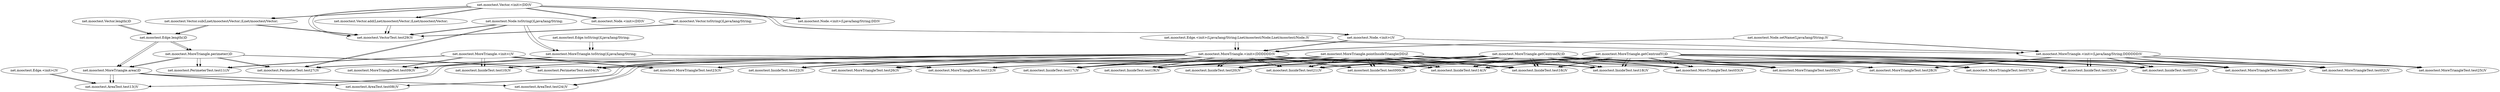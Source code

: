 digraph method {
    "net.mooctest.Edge.<init>()V" -> "net.mooctest.AreaTest.test13()V";
    "net.mooctest.Edge.<init>()V" -> "net.mooctest.AreaTest.test13()V";
    "net.mooctest.Edge.<init>(Ljava/lang/String;Lnet/mooctest/Node;Lnet/mooctest/Node;)V" -> "net.mooctest.MoreTriangle.<init>(DDDDDD)V";
    "net.mooctest.Edge.<init>(Ljava/lang/String;Lnet/mooctest/Node;Lnet/mooctest/Node;)V" -> "net.mooctest.MoreTriangle.<init>(DDDDDD)V";
    "net.mooctest.Edge.<init>(Ljava/lang/String;Lnet/mooctest/Node;Lnet/mooctest/Node;)V" -> "net.mooctest.MoreTriangle.<init>(Ljava/lang/String;DDDDDD)V";
    "net.mooctest.Edge.<init>(Ljava/lang/String;Lnet/mooctest/Node;Lnet/mooctest/Node;)V" -> "net.mooctest.MoreTriangle.<init>(Ljava/lang/String;DDDDDD)V";
    "net.mooctest.Edge.length()D" -> "net.mooctest.MoreTriangle.area()D";
    "net.mooctest.Edge.length()D" -> "net.mooctest.MoreTriangle.area()D";
    "net.mooctest.Edge.length()D" -> "net.mooctest.MoreTriangle.perimeter()D";
    "net.mooctest.Edge.length()D" -> "net.mooctest.MoreTriangle.perimeter()D";
    "net.mooctest.Edge.toString()Ljava/lang/String;" -> "net.mooctest.MoreTriangle.toString()Ljava/lang/String;";
    "net.mooctest.Edge.toString()Ljava/lang/String;" -> "net.mooctest.MoreTriangle.toString()Ljava/lang/String;";
    "net.mooctest.MoreTriangle.<init>()V" -> "net.mooctest.InsideTest.test10()V";
    "net.mooctest.MoreTriangle.<init>()V" -> "net.mooctest.InsideTest.test10()V";
    "net.mooctest.MoreTriangle.<init>()V" -> "net.mooctest.MoreTriangleTest.test09()V";
    "net.mooctest.MoreTriangle.<init>()V" -> "net.mooctest.MoreTriangleTest.test09()V";
    "net.mooctest.MoreTriangle.<init>()V" -> "net.mooctest.MoreTriangleTest.test12()V";
    "net.mooctest.MoreTriangle.<init>()V" -> "net.mooctest.MoreTriangleTest.test12()V";
    "net.mooctest.MoreTriangle.<init>()V" -> "net.mooctest.MoreTriangleTest.test23()V";
    "net.mooctest.MoreTriangle.<init>()V" -> "net.mooctest.MoreTriangleTest.test23()V";
    "net.mooctest.MoreTriangle.<init>()V" -> "net.mooctest.PerimeterTest.test11()V";
    "net.mooctest.MoreTriangle.<init>()V" -> "net.mooctest.PerimeterTest.test11()V";
    "net.mooctest.MoreTriangle.<init>(DDDDDD)V" -> "net.mooctest.AreaTest.test08()V";
    "net.mooctest.MoreTriangle.<init>(DDDDDD)V" -> "net.mooctest.AreaTest.test08()V";
    "net.mooctest.MoreTriangle.<init>(DDDDDD)V" -> "net.mooctest.AreaTest.test13()V";
    "net.mooctest.MoreTriangle.<init>(DDDDDD)V" -> "net.mooctest.AreaTest.test13()V";
    "net.mooctest.MoreTriangle.<init>(DDDDDD)V" -> "net.mooctest.AreaTest.test24()V";
    "net.mooctest.MoreTriangle.<init>(DDDDDD)V" -> "net.mooctest.AreaTest.test24()V";
    "net.mooctest.MoreTriangle.<init>(DDDDDD)V" -> "net.mooctest.InsideTest.test000()V";
    "net.mooctest.MoreTriangle.<init>(DDDDDD)V" -> "net.mooctest.InsideTest.test000()V";
    "net.mooctest.MoreTriangle.<init>(DDDDDD)V" -> "net.mooctest.InsideTest.test14()V";
    "net.mooctest.MoreTriangle.<init>(DDDDDD)V" -> "net.mooctest.InsideTest.test14()V";
    "net.mooctest.MoreTriangle.<init>(DDDDDD)V" -> "net.mooctest.InsideTest.test16()V";
    "net.mooctest.MoreTriangle.<init>(DDDDDD)V" -> "net.mooctest.InsideTest.test16()V";
    "net.mooctest.MoreTriangle.<init>(DDDDDD)V" -> "net.mooctest.InsideTest.test17()V";
    "net.mooctest.MoreTriangle.<init>(DDDDDD)V" -> "net.mooctest.InsideTest.test17()V";
    "net.mooctest.MoreTriangle.<init>(DDDDDD)V" -> "net.mooctest.InsideTest.test18()V";
    "net.mooctest.MoreTriangle.<init>(DDDDDD)V" -> "net.mooctest.InsideTest.test18()V";
    "net.mooctest.MoreTriangle.<init>(DDDDDD)V" -> "net.mooctest.InsideTest.test19()V";
    "net.mooctest.MoreTriangle.<init>(DDDDDD)V" -> "net.mooctest.InsideTest.test19()V";
    "net.mooctest.MoreTriangle.<init>(DDDDDD)V" -> "net.mooctest.InsideTest.test20()V";
    "net.mooctest.MoreTriangle.<init>(DDDDDD)V" -> "net.mooctest.InsideTest.test20()V";
    "net.mooctest.MoreTriangle.<init>(DDDDDD)V" -> "net.mooctest.InsideTest.test21()V";
    "net.mooctest.MoreTriangle.<init>(DDDDDD)V" -> "net.mooctest.InsideTest.test21()V";
    "net.mooctest.MoreTriangle.<init>(DDDDDD)V" -> "net.mooctest.InsideTest.test22()V";
    "net.mooctest.MoreTriangle.<init>(DDDDDD)V" -> "net.mooctest.InsideTest.test22()V";
    "net.mooctest.MoreTriangle.<init>(DDDDDD)V" -> "net.mooctest.MoreTriangleTest.test03()V";
    "net.mooctest.MoreTriangle.<init>(DDDDDD)V" -> "net.mooctest.MoreTriangleTest.test03()V";
    "net.mooctest.MoreTriangle.<init>(DDDDDD)V" -> "net.mooctest.MoreTriangleTest.test05()V";
    "net.mooctest.MoreTriangle.<init>(DDDDDD)V" -> "net.mooctest.MoreTriangleTest.test05()V";
    "net.mooctest.MoreTriangle.<init>(DDDDDD)V" -> "net.mooctest.MoreTriangleTest.test07()V";
    "net.mooctest.MoreTriangle.<init>(DDDDDD)V" -> "net.mooctest.MoreTriangleTest.test07()V";
    "net.mooctest.MoreTriangle.<init>(DDDDDD)V" -> "net.mooctest.MoreTriangleTest.test26()V";
    "net.mooctest.MoreTriangle.<init>(DDDDDD)V" -> "net.mooctest.MoreTriangleTest.test26()V";
    "net.mooctest.MoreTriangle.<init>(DDDDDD)V" -> "net.mooctest.PerimeterTest.test04()V";
    "net.mooctest.MoreTriangle.<init>(DDDDDD)V" -> "net.mooctest.PerimeterTest.test04()V";
    "net.mooctest.MoreTriangle.<init>(DDDDDD)V" -> "net.mooctest.PerimeterTest.test27()V";
    "net.mooctest.MoreTriangle.<init>(DDDDDD)V" -> "net.mooctest.PerimeterTest.test27()V";
    "net.mooctest.MoreTriangle.<init>(Ljava/lang/String;DDDDDD)V" -> "net.mooctest.InsideTest.test01()V";
    "net.mooctest.MoreTriangle.<init>(Ljava/lang/String;DDDDDD)V" -> "net.mooctest.InsideTest.test01()V";
    "net.mooctest.MoreTriangle.<init>(Ljava/lang/String;DDDDDD)V" -> "net.mooctest.InsideTest.test15()V";
    "net.mooctest.MoreTriangle.<init>(Ljava/lang/String;DDDDDD)V" -> "net.mooctest.InsideTest.test15()V";
    "net.mooctest.MoreTriangle.<init>(Ljava/lang/String;DDDDDD)V" -> "net.mooctest.MoreTriangleTest.test02()V";
    "net.mooctest.MoreTriangle.<init>(Ljava/lang/String;DDDDDD)V" -> "net.mooctest.MoreTriangleTest.test02()V";
    "net.mooctest.MoreTriangle.<init>(Ljava/lang/String;DDDDDD)V" -> "net.mooctest.MoreTriangleTest.test06()V";
    "net.mooctest.MoreTriangle.<init>(Ljava/lang/String;DDDDDD)V" -> "net.mooctest.MoreTriangleTest.test06()V";
    "net.mooctest.MoreTriangle.<init>(Ljava/lang/String;DDDDDD)V" -> "net.mooctest.MoreTriangleTest.test25()V";
    "net.mooctest.MoreTriangle.<init>(Ljava/lang/String;DDDDDD)V" -> "net.mooctest.MoreTriangleTest.test25()V";
    "net.mooctest.MoreTriangle.<init>(Ljava/lang/String;DDDDDD)V" -> "net.mooctest.MoreTriangleTest.test28()V";
    "net.mooctest.MoreTriangle.<init>(Ljava/lang/String;DDDDDD)V" -> "net.mooctest.MoreTriangleTest.test28()V";
    "net.mooctest.MoreTriangle.area()D" -> "net.mooctest.AreaTest.test08()V";
    "net.mooctest.MoreTriangle.area()D" -> "net.mooctest.AreaTest.test08()V";
    "net.mooctest.MoreTriangle.area()D" -> "net.mooctest.AreaTest.test13()V";
    "net.mooctest.MoreTriangle.area()D" -> "net.mooctest.AreaTest.test13()V";
    "net.mooctest.MoreTriangle.area()D" -> "net.mooctest.AreaTest.test24()V";
    "net.mooctest.MoreTriangle.area()D" -> "net.mooctest.AreaTest.test24()V";
    "net.mooctest.MoreTriangle.getCentroidX()D" -> "net.mooctest.InsideTest.test000()V";
    "net.mooctest.MoreTriangle.getCentroidX()D" -> "net.mooctest.InsideTest.test000()V";
    "net.mooctest.MoreTriangle.getCentroidX()D" -> "net.mooctest.InsideTest.test01()V";
    "net.mooctest.MoreTriangle.getCentroidX()D" -> "net.mooctest.InsideTest.test01()V";
    "net.mooctest.MoreTriangle.getCentroidX()D" -> "net.mooctest.InsideTest.test14()V";
    "net.mooctest.MoreTriangle.getCentroidX()D" -> "net.mooctest.InsideTest.test14()V";
    "net.mooctest.MoreTriangle.getCentroidX()D" -> "net.mooctest.InsideTest.test15()V";
    "net.mooctest.MoreTriangle.getCentroidX()D" -> "net.mooctest.InsideTest.test15()V";
    "net.mooctest.MoreTriangle.getCentroidX()D" -> "net.mooctest.InsideTest.test16()V";
    "net.mooctest.MoreTriangle.getCentroidX()D" -> "net.mooctest.InsideTest.test16()V";
    "net.mooctest.MoreTriangle.getCentroidX()D" -> "net.mooctest.InsideTest.test17()V";
    "net.mooctest.MoreTriangle.getCentroidX()D" -> "net.mooctest.InsideTest.test17()V";
    "net.mooctest.MoreTriangle.getCentroidX()D" -> "net.mooctest.InsideTest.test18()V";
    "net.mooctest.MoreTriangle.getCentroidX()D" -> "net.mooctest.InsideTest.test18()V";
    "net.mooctest.MoreTriangle.getCentroidX()D" -> "net.mooctest.InsideTest.test19()V";
    "net.mooctest.MoreTriangle.getCentroidX()D" -> "net.mooctest.InsideTest.test19()V";
    "net.mooctest.MoreTriangle.getCentroidX()D" -> "net.mooctest.InsideTest.test20()V";
    "net.mooctest.MoreTriangle.getCentroidX()D" -> "net.mooctest.InsideTest.test20()V";
    "net.mooctest.MoreTriangle.getCentroidX()D" -> "net.mooctest.InsideTest.test21()V";
    "net.mooctest.MoreTriangle.getCentroidX()D" -> "net.mooctest.InsideTest.test21()V";
    "net.mooctest.MoreTriangle.getCentroidX()D" -> "net.mooctest.MoreTriangleTest.test02()V";
    "net.mooctest.MoreTriangle.getCentroidX()D" -> "net.mooctest.MoreTriangleTest.test02()V";
    "net.mooctest.MoreTriangle.getCentroidX()D" -> "net.mooctest.MoreTriangleTest.test03()V";
    "net.mooctest.MoreTriangle.getCentroidX()D" -> "net.mooctest.MoreTriangleTest.test03()V";
    "net.mooctest.MoreTriangle.getCentroidX()D" -> "net.mooctest.MoreTriangleTest.test05()V";
    "net.mooctest.MoreTriangle.getCentroidX()D" -> "net.mooctest.MoreTriangleTest.test05()V";
    "net.mooctest.MoreTriangle.getCentroidX()D" -> "net.mooctest.MoreTriangleTest.test06()V";
    "net.mooctest.MoreTriangle.getCentroidX()D" -> "net.mooctest.MoreTriangleTest.test06()V";
    "net.mooctest.MoreTriangle.getCentroidX()D" -> "net.mooctest.MoreTriangleTest.test07()V";
    "net.mooctest.MoreTriangle.getCentroidX()D" -> "net.mooctest.MoreTriangleTest.test07()V";
    "net.mooctest.MoreTriangle.getCentroidX()D" -> "net.mooctest.MoreTriangleTest.test23()V";
    "net.mooctest.MoreTriangle.getCentroidX()D" -> "net.mooctest.MoreTriangleTest.test23()V";
    "net.mooctest.MoreTriangle.getCentroidX()D" -> "net.mooctest.MoreTriangleTest.test26()V";
    "net.mooctest.MoreTriangle.getCentroidX()D" -> "net.mooctest.MoreTriangleTest.test26()V";
    "net.mooctest.MoreTriangle.getCentroidY()D" -> "net.mooctest.InsideTest.test000()V";
    "net.mooctest.MoreTriangle.getCentroidY()D" -> "net.mooctest.InsideTest.test000()V";
    "net.mooctest.MoreTriangle.getCentroidY()D" -> "net.mooctest.InsideTest.test01()V";
    "net.mooctest.MoreTriangle.getCentroidY()D" -> "net.mooctest.InsideTest.test01()V";
    "net.mooctest.MoreTriangle.getCentroidY()D" -> "net.mooctest.InsideTest.test14()V";
    "net.mooctest.MoreTriangle.getCentroidY()D" -> "net.mooctest.InsideTest.test14()V";
    "net.mooctest.MoreTriangle.getCentroidY()D" -> "net.mooctest.InsideTest.test15()V";
    "net.mooctest.MoreTriangle.getCentroidY()D" -> "net.mooctest.InsideTest.test15()V";
    "net.mooctest.MoreTriangle.getCentroidY()D" -> "net.mooctest.InsideTest.test16()V";
    "net.mooctest.MoreTriangle.getCentroidY()D" -> "net.mooctest.InsideTest.test16()V";
    "net.mooctest.MoreTriangle.getCentroidY()D" -> "net.mooctest.InsideTest.test18()V";
    "net.mooctest.MoreTriangle.getCentroidY()D" -> "net.mooctest.InsideTest.test18()V";
    "net.mooctest.MoreTriangle.getCentroidY()D" -> "net.mooctest.InsideTest.test19()V";
    "net.mooctest.MoreTriangle.getCentroidY()D" -> "net.mooctest.InsideTest.test19()V";
    "net.mooctest.MoreTriangle.getCentroidY()D" -> "net.mooctest.InsideTest.test20()V";
    "net.mooctest.MoreTriangle.getCentroidY()D" -> "net.mooctest.InsideTest.test20()V";
    "net.mooctest.MoreTriangle.getCentroidY()D" -> "net.mooctest.InsideTest.test21()V";
    "net.mooctest.MoreTriangle.getCentroidY()D" -> "net.mooctest.InsideTest.test21()V";
    "net.mooctest.MoreTriangle.getCentroidY()D" -> "net.mooctest.MoreTriangleTest.test02()V";
    "net.mooctest.MoreTriangle.getCentroidY()D" -> "net.mooctest.MoreTriangleTest.test02()V";
    "net.mooctest.MoreTriangle.getCentroidY()D" -> "net.mooctest.MoreTriangleTest.test03()V";
    "net.mooctest.MoreTriangle.getCentroidY()D" -> "net.mooctest.MoreTriangleTest.test03()V";
    "net.mooctest.MoreTriangle.getCentroidY()D" -> "net.mooctest.MoreTriangleTest.test05()V";
    "net.mooctest.MoreTriangle.getCentroidY()D" -> "net.mooctest.MoreTriangleTest.test05()V";
    "net.mooctest.MoreTriangle.getCentroidY()D" -> "net.mooctest.MoreTriangleTest.test06()V";
    "net.mooctest.MoreTriangle.getCentroidY()D" -> "net.mooctest.MoreTriangleTest.test06()V";
    "net.mooctest.MoreTriangle.getCentroidY()D" -> "net.mooctest.MoreTriangleTest.test07()V";
    "net.mooctest.MoreTriangle.getCentroidY()D" -> "net.mooctest.MoreTriangleTest.test07()V";
    "net.mooctest.MoreTriangle.getCentroidY()D" -> "net.mooctest.MoreTriangleTest.test12()V";
    "net.mooctest.MoreTriangle.getCentroidY()D" -> "net.mooctest.MoreTriangleTest.test12()V";
    "net.mooctest.MoreTriangle.getCentroidY()D" -> "net.mooctest.MoreTriangleTest.test25()V";
    "net.mooctest.MoreTriangle.getCentroidY()D" -> "net.mooctest.MoreTriangleTest.test25()V";
    "net.mooctest.MoreTriangle.getCentroidY()D" -> "net.mooctest.PerimeterTest.test04()V";
    "net.mooctest.MoreTriangle.getCentroidY()D" -> "net.mooctest.PerimeterTest.test04()V";
    "net.mooctest.MoreTriangle.perimeter()D" -> "net.mooctest.MoreTriangle.area()D";
    "net.mooctest.MoreTriangle.perimeter()D" -> "net.mooctest.MoreTriangle.area()D";
    "net.mooctest.MoreTriangle.perimeter()D" -> "net.mooctest.PerimeterTest.test04()V";
    "net.mooctest.MoreTriangle.perimeter()D" -> "net.mooctest.PerimeterTest.test04()V";
    "net.mooctest.MoreTriangle.perimeter()D" -> "net.mooctest.PerimeterTest.test11()V";
    "net.mooctest.MoreTriangle.perimeter()D" -> "net.mooctest.PerimeterTest.test11()V";
    "net.mooctest.MoreTriangle.perimeter()D" -> "net.mooctest.PerimeterTest.test27()V";
    "net.mooctest.MoreTriangle.perimeter()D" -> "net.mooctest.PerimeterTest.test27()V";
    "net.mooctest.MoreTriangle.pointInsideTriangle(DD)Z" -> "net.mooctest.InsideTest.test000()V";
    "net.mooctest.MoreTriangle.pointInsideTriangle(DD)Z" -> "net.mooctest.InsideTest.test000()V";
    "net.mooctest.MoreTriangle.pointInsideTriangle(DD)Z" -> "net.mooctest.InsideTest.test01()V";
    "net.mooctest.MoreTriangle.pointInsideTriangle(DD)Z" -> "net.mooctest.InsideTest.test01()V";
    "net.mooctest.MoreTriangle.pointInsideTriangle(DD)Z" -> "net.mooctest.InsideTest.test10()V";
    "net.mooctest.MoreTriangle.pointInsideTriangle(DD)Z" -> "net.mooctest.InsideTest.test10()V";
    "net.mooctest.MoreTriangle.pointInsideTriangle(DD)Z" -> "net.mooctest.InsideTest.test14()V";
    "net.mooctest.MoreTriangle.pointInsideTriangle(DD)Z" -> "net.mooctest.InsideTest.test14()V";
    "net.mooctest.MoreTriangle.pointInsideTriangle(DD)Z" -> "net.mooctest.InsideTest.test15()V";
    "net.mooctest.MoreTriangle.pointInsideTriangle(DD)Z" -> "net.mooctest.InsideTest.test15()V";
    "net.mooctest.MoreTriangle.pointInsideTriangle(DD)Z" -> "net.mooctest.InsideTest.test16()V";
    "net.mooctest.MoreTriangle.pointInsideTriangle(DD)Z" -> "net.mooctest.InsideTest.test16()V";
    "net.mooctest.MoreTriangle.pointInsideTriangle(DD)Z" -> "net.mooctest.InsideTest.test17()V";
    "net.mooctest.MoreTriangle.pointInsideTriangle(DD)Z" -> "net.mooctest.InsideTest.test17()V";
    "net.mooctest.MoreTriangle.pointInsideTriangle(DD)Z" -> "net.mooctest.InsideTest.test18()V";
    "net.mooctest.MoreTriangle.pointInsideTriangle(DD)Z" -> "net.mooctest.InsideTest.test18()V";
    "net.mooctest.MoreTriangle.pointInsideTriangle(DD)Z" -> "net.mooctest.InsideTest.test19()V";
    "net.mooctest.MoreTriangle.pointInsideTriangle(DD)Z" -> "net.mooctest.InsideTest.test19()V";
    "net.mooctest.MoreTriangle.pointInsideTriangle(DD)Z" -> "net.mooctest.InsideTest.test20()V";
    "net.mooctest.MoreTriangle.pointInsideTriangle(DD)Z" -> "net.mooctest.InsideTest.test20()V";
    "net.mooctest.MoreTriangle.pointInsideTriangle(DD)Z" -> "net.mooctest.InsideTest.test21()V";
    "net.mooctest.MoreTriangle.pointInsideTriangle(DD)Z" -> "net.mooctest.InsideTest.test21()V";
    "net.mooctest.MoreTriangle.pointInsideTriangle(DD)Z" -> "net.mooctest.InsideTest.test22()V";
    "net.mooctest.MoreTriangle.pointInsideTriangle(DD)Z" -> "net.mooctest.InsideTest.test22()V";
    "net.mooctest.MoreTriangle.toString()Ljava/lang/String;" -> "net.mooctest.MoreTriangleTest.test09()V";
    "net.mooctest.MoreTriangle.toString()Ljava/lang/String;" -> "net.mooctest.MoreTriangleTest.test09()V";
    "net.mooctest.MoreTriangle.toString()Ljava/lang/String;" -> "net.mooctest.MoreTriangleTest.test28()V";
    "net.mooctest.MoreTriangle.toString()Ljava/lang/String;" -> "net.mooctest.MoreTriangleTest.test28()V";
    "net.mooctest.Node.<init>()V" -> "net.mooctest.MoreTriangle.<init>(DDDDDD)V";
    "net.mooctest.Node.<init>()V" -> "net.mooctest.MoreTriangle.<init>(DDDDDD)V";
    "net.mooctest.Node.<init>()V" -> "net.mooctest.MoreTriangle.<init>(Ljava/lang/String;DDDDDD)V";
    "net.mooctest.Node.<init>()V" -> "net.mooctest.MoreTriangle.<init>(Ljava/lang/String;DDDDDD)V";
    "net.mooctest.Node.setName(Ljava/lang/String;)V" -> "net.mooctest.MoreTriangle.<init>(DDDDDD)V";
    "net.mooctest.Node.setName(Ljava/lang/String;)V" -> "net.mooctest.MoreTriangle.<init>(DDDDDD)V";
    "net.mooctest.Node.setName(Ljava/lang/String;)V" -> "net.mooctest.MoreTriangle.<init>(Ljava/lang/String;DDDDDD)V";
    "net.mooctest.Node.setName(Ljava/lang/String;)V" -> "net.mooctest.MoreTriangle.<init>(Ljava/lang/String;DDDDDD)V";
    "net.mooctest.Node.toString()Ljava/lang/String;" -> "net.mooctest.MoreTriangle.toString()Ljava/lang/String;";
    "net.mooctest.Node.toString()Ljava/lang/String;" -> "net.mooctest.MoreTriangle.toString()Ljava/lang/String;";
    "net.mooctest.Node.toString()Ljava/lang/String;" -> "net.mooctest.PerimeterTest.test27()V";
    "net.mooctest.Node.toString()Ljava/lang/String;" -> "net.mooctest.PerimeterTest.test27()V";
    "net.mooctest.Node.toString()Ljava/lang/String;" -> "net.mooctest.VectorTest.test29()V";
    "net.mooctest.Node.toString()Ljava/lang/String;" -> "net.mooctest.VectorTest.test29()V";
    "net.mooctest.Vector.<init>(DD)V" -> "net.mooctest.Node.<init>()V";
    "net.mooctest.Vector.<init>(DD)V" -> "net.mooctest.Node.<init>()V";
    "net.mooctest.Vector.<init>(DD)V" -> "net.mooctest.Node.<init>(DD)V";
    "net.mooctest.Vector.<init>(DD)V" -> "net.mooctest.Node.<init>(DD)V";
    "net.mooctest.Vector.<init>(DD)V" -> "net.mooctest.Node.<init>(Ljava/lang/String;DD)V";
    "net.mooctest.Vector.<init>(DD)V" -> "net.mooctest.Node.<init>(Ljava/lang/String;DD)V";
    "net.mooctest.Vector.<init>(DD)V" -> "net.mooctest.Vector.add(Lnet/mooctest/Vector;)Lnet/mooctest/Vector;";
    "net.mooctest.Vector.<init>(DD)V" -> "net.mooctest.Vector.add(Lnet/mooctest/Vector;)Lnet/mooctest/Vector;";
    "net.mooctest.Vector.<init>(DD)V" -> "net.mooctest.Vector.sub(Lnet/mooctest/Vector;)Lnet/mooctest/Vector;";
    "net.mooctest.Vector.<init>(DD)V" -> "net.mooctest.Vector.sub(Lnet/mooctest/Vector;)Lnet/mooctest/Vector;";
    "net.mooctest.Vector.<init>(DD)V" -> "net.mooctest.VectorTest.test29()V";
    "net.mooctest.Vector.<init>(DD)V" -> "net.mooctest.VectorTest.test29()V";
    "net.mooctest.Vector.add(Lnet/mooctest/Vector;)Lnet/mooctest/Vector;" -> "net.mooctest.VectorTest.test29()V";
    "net.mooctest.Vector.add(Lnet/mooctest/Vector;)Lnet/mooctest/Vector;" -> "net.mooctest.VectorTest.test29()V";
    "net.mooctest.Vector.length()D" -> "net.mooctest.Edge.length()D";
    "net.mooctest.Vector.length()D" -> "net.mooctest.Edge.length()D";
    "net.mooctest.Vector.sub(Lnet/mooctest/Vector;)Lnet/mooctest/Vector;" -> "net.mooctest.Edge.length()D";
    "net.mooctest.Vector.sub(Lnet/mooctest/Vector;)Lnet/mooctest/Vector;" -> "net.mooctest.Edge.length()D";
    "net.mooctest.Vector.sub(Lnet/mooctest/Vector;)Lnet/mooctest/Vector;" -> "net.mooctest.VectorTest.test29()V";
    "net.mooctest.Vector.sub(Lnet/mooctest/Vector;)Lnet/mooctest/Vector;" -> "net.mooctest.VectorTest.test29()V";
    "net.mooctest.Vector.toString()Ljava/lang/String;" -> "net.mooctest.VectorTest.test29()V";
    "net.mooctest.Vector.toString()Ljava/lang/String;" -> "net.mooctest.VectorTest.test29()V";
}
